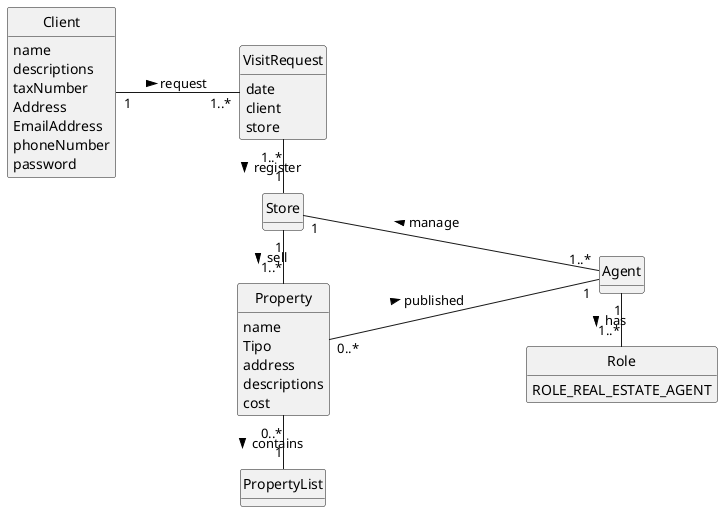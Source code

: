 @startuml
skinparam monochrome true
skinparam packageStyle rectangle
skinparam shadowing false

left to right direction

skinparam classAttributeIconSize 0

hide circle
hide methods

class Client{
 name
 descriptions
 taxNumber
 Address
 EmailAddress
 phoneNumber
 password
}

class Agent {
}

class Store {
}

class Role {
    ROLE_REAL_ESTATE_AGENT
}

class VisitRequest {
    date
    client
    store
}

class Property {
    name
    Tipo
    address
    descriptions
    cost
}

class PropertyList {
}

Client "1" -- "1..*" VisitRequest : request >
VisitRequest "1..*" - "1" Store : register >
Store "1" - "1..*" Property : sell >
Agent "1..*" --- "1" Store : manage >
Agent "1" - "1..*" Role : has >
Property "0..*" - "1" PropertyList : contains >
Property "0..*" - "1" Agent : published >

@enduml
